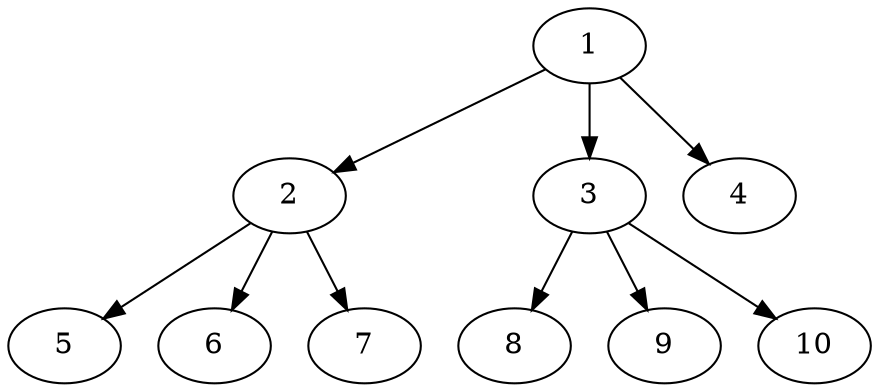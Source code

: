 digraph "OutTree-Balanced-MaxBf-3_Nodes_10_CCR_0.10_WeightType_Random" {
	graph ["Duplicate states"=0,
		"Max states in OPEN"=19,
		Modes="60000ms; partial expansion, ; Pruning: processor isomorphism, processor normalisation, task equivalence, equivalent schedule 2, ; \
F-value: new, DRT, ; Optimisation: list scheduling, ",
		"Node concurrency"=7,
		"Number of processors"=16,
		"Pruned using list schedule length"=308978,
		"States removed from OPEN"=42998,
		"Time to schedule (ms)"=696,
		"Total idle time"=293,
		"Total schedule length"=206,
		"Total sequential time"=451,
		"Total states created"=361518
	];
	1	 ["Finish time"=47,
		Processor=0,
		"Start time"=0,
		Weight=47];
	2	 ["Finish time"=122,
		Processor=0,
		"Start time"=47,
		Weight=75];
	1 -> 2	 [Weight=5];
	3	 ["Finish time"=74,
		Processor=1,
		"Start time"=55,
		Weight=19];
	1 -> 3	 [Weight=8];
	4	 ["Finish time"=93,
		Processor=1,
		"Start time"=74,
		Weight=19];
	1 -> 4	 [Weight=3];
	5	 ["Finish time"=200,
		Processor=1,
		"Start time"=125,
		Weight=75];
	2 -> 5	 [Weight=3];
	6	 ["Finish time"=206,
		Processor=0,
		"Start time"=122,
		Weight=84];
	2 -> 6	 [Weight=7];
	7	 ["Finish time"=164,
		Processor=2,
		"Start time"=126,
		Weight=38];
	2 -> 7	 [Weight=4];
	8	 ["Finish time"=183,
		Processor=2,
		"Start time"=164,
		Weight=19];
	3 -> 8	 [Weight=2];
	9	 ["Finish time"=127,
		Processor=3,
		"Start time"=80,
		Weight=47];
	3 -> 9	 [Weight=6];
	10	 ["Finish time"=155,
		Processor=3,
		"Start time"=127,
		Weight=28];
	3 -> 10	 [Weight=7];
}
